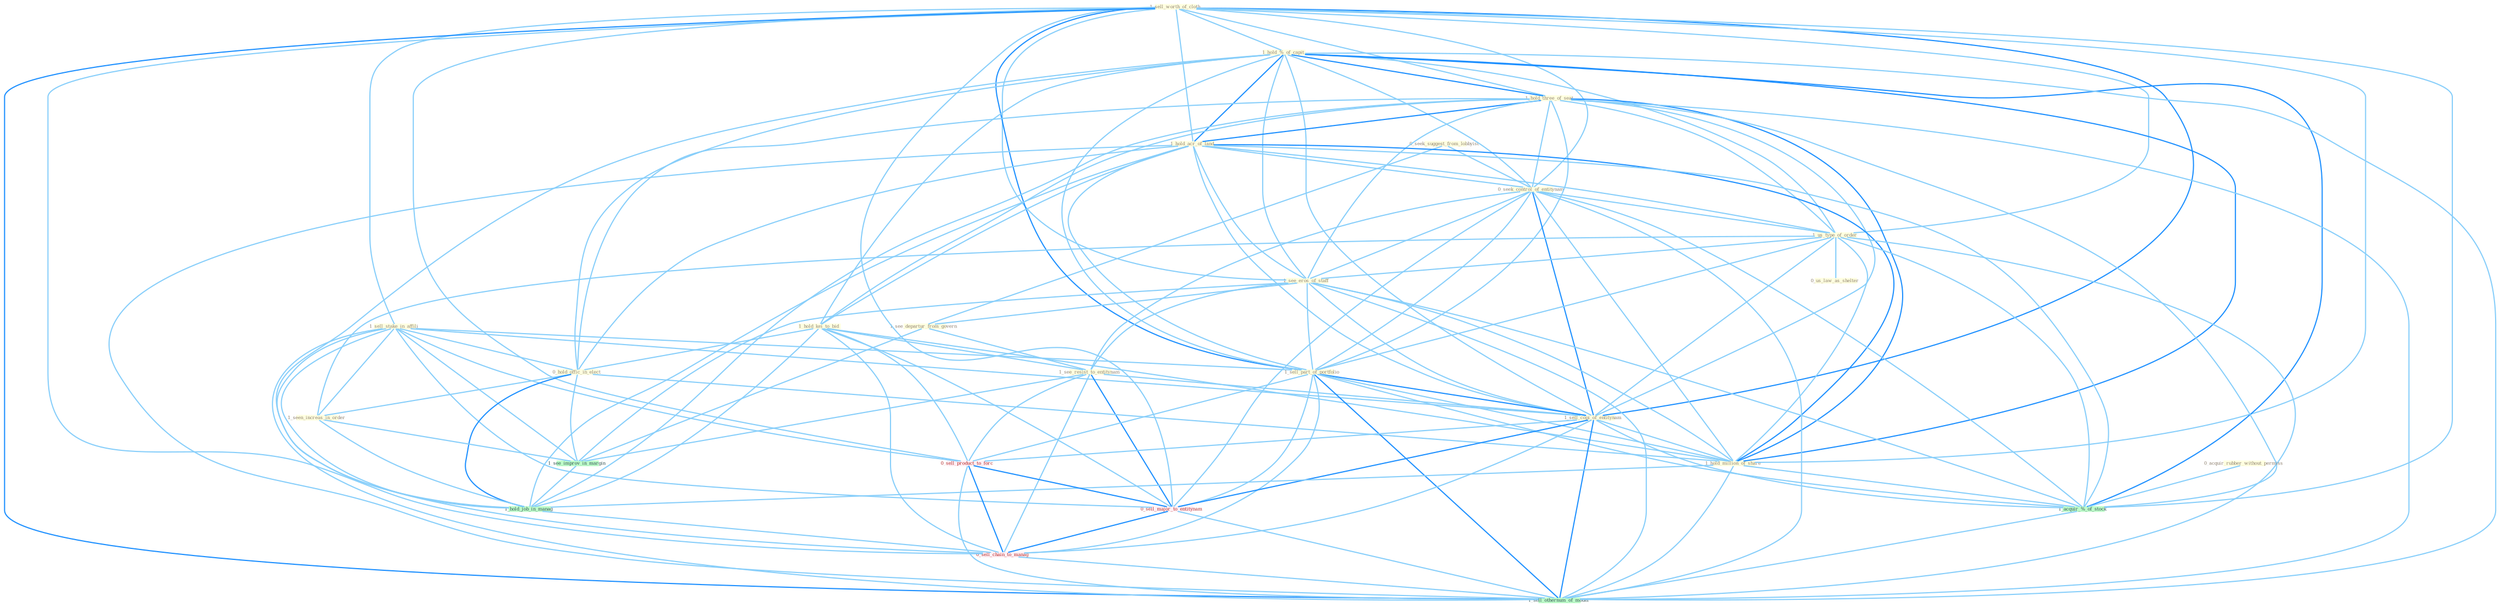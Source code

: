 Graph G{ 
    node
    [shape=polygon,style=filled,width=.5,height=.06,color="#BDFCC9",fixedsize=true,fontsize=4,
    fontcolor="#2f4f4f"];
    {node
    [color="#ffffe0", fontcolor="#8b7d6b"] "0_seek_suggest_from_lobbyist " "1_sell_worth_of_cloth " "1_hold_%_of_capit " "1_sell_stake_in_affili " "1_hold_three_of_seat " "1_hold_acr_of_land " "0_seek_control_of_entitynam " "1_hold_kei_to_bid " "1_us_type_of_order " "1_see_eros_of_staff " "1_see_departur_from_govern " "1_see_resist_to_entitynam " "0_hold_offic_in_elect " "1_sell_part_of_portfolio " "1_sell_copi_of_entitynam " "1_hold_million_of_share " "1_seen_increas_in_order " "0_us_law_as_shelter " "0_acquir_rubber_without_permiss "}
{node [color="#fff0f5", fontcolor="#b22222"] "0_sell_product_to_forc " "0_sell_major_to_entitynam " "0_sell_chain_to_manag "}
edge [color="#B0E2FF"];

	"0_seek_suggest_from_lobbyist " -- "0_seek_control_of_entitynam " [w="1", color="#87cefa" ];
	"0_seek_suggest_from_lobbyist " -- "1_see_departur_from_govern " [w="1", color="#87cefa" ];
	"1_sell_worth_of_cloth " -- "1_hold_%_of_capit " [w="1", color="#87cefa" ];
	"1_sell_worth_of_cloth " -- "1_sell_stake_in_affili " [w="1", color="#87cefa" ];
	"1_sell_worth_of_cloth " -- "1_hold_three_of_seat " [w="1", color="#87cefa" ];
	"1_sell_worth_of_cloth " -- "1_hold_acr_of_land " [w="1", color="#87cefa" ];
	"1_sell_worth_of_cloth " -- "0_seek_control_of_entitynam " [w="1", color="#87cefa" ];
	"1_sell_worth_of_cloth " -- "1_us_type_of_order " [w="1", color="#87cefa" ];
	"1_sell_worth_of_cloth " -- "1_see_eros_of_staff " [w="1", color="#87cefa" ];
	"1_sell_worth_of_cloth " -- "1_sell_part_of_portfolio " [w="2", color="#1e90ff" , len=0.8];
	"1_sell_worth_of_cloth " -- "1_sell_copi_of_entitynam " [w="2", color="#1e90ff" , len=0.8];
	"1_sell_worth_of_cloth " -- "1_hold_million_of_share " [w="1", color="#87cefa" ];
	"1_sell_worth_of_cloth " -- "1_acquir_%_of_stock " [w="1", color="#87cefa" ];
	"1_sell_worth_of_cloth " -- "0_sell_product_to_forc " [w="1", color="#87cefa" ];
	"1_sell_worth_of_cloth " -- "0_sell_major_to_entitynam " [w="1", color="#87cefa" ];
	"1_sell_worth_of_cloth " -- "0_sell_chain_to_manag " [w="1", color="#87cefa" ];
	"1_sell_worth_of_cloth " -- "1_sell_othernum_of_model " [w="2", color="#1e90ff" , len=0.8];
	"1_hold_%_of_capit " -- "1_hold_three_of_seat " [w="2", color="#1e90ff" , len=0.8];
	"1_hold_%_of_capit " -- "1_hold_acr_of_land " [w="2", color="#1e90ff" , len=0.8];
	"1_hold_%_of_capit " -- "0_seek_control_of_entitynam " [w="1", color="#87cefa" ];
	"1_hold_%_of_capit " -- "1_hold_kei_to_bid " [w="1", color="#87cefa" ];
	"1_hold_%_of_capit " -- "1_us_type_of_order " [w="1", color="#87cefa" ];
	"1_hold_%_of_capit " -- "1_see_eros_of_staff " [w="1", color="#87cefa" ];
	"1_hold_%_of_capit " -- "0_hold_offic_in_elect " [w="1", color="#87cefa" ];
	"1_hold_%_of_capit " -- "1_sell_part_of_portfolio " [w="1", color="#87cefa" ];
	"1_hold_%_of_capit " -- "1_sell_copi_of_entitynam " [w="1", color="#87cefa" ];
	"1_hold_%_of_capit " -- "1_hold_million_of_share " [w="2", color="#1e90ff" , len=0.8];
	"1_hold_%_of_capit " -- "1_acquir_%_of_stock " [w="2", color="#1e90ff" , len=0.8];
	"1_hold_%_of_capit " -- "1_hold_job_in_manag " [w="1", color="#87cefa" ];
	"1_hold_%_of_capit " -- "1_sell_othernum_of_model " [w="1", color="#87cefa" ];
	"1_sell_stake_in_affili " -- "0_hold_offic_in_elect " [w="1", color="#87cefa" ];
	"1_sell_stake_in_affili " -- "1_sell_part_of_portfolio " [w="1", color="#87cefa" ];
	"1_sell_stake_in_affili " -- "1_sell_copi_of_entitynam " [w="1", color="#87cefa" ];
	"1_sell_stake_in_affili " -- "1_seen_increas_in_order " [w="1", color="#87cefa" ];
	"1_sell_stake_in_affili " -- "1_see_improv_in_margin " [w="1", color="#87cefa" ];
	"1_sell_stake_in_affili " -- "1_hold_job_in_manag " [w="1", color="#87cefa" ];
	"1_sell_stake_in_affili " -- "0_sell_product_to_forc " [w="1", color="#87cefa" ];
	"1_sell_stake_in_affili " -- "0_sell_major_to_entitynam " [w="1", color="#87cefa" ];
	"1_sell_stake_in_affili " -- "0_sell_chain_to_manag " [w="1", color="#87cefa" ];
	"1_sell_stake_in_affili " -- "1_sell_othernum_of_model " [w="1", color="#87cefa" ];
	"1_hold_three_of_seat " -- "1_hold_acr_of_land " [w="2", color="#1e90ff" , len=0.8];
	"1_hold_three_of_seat " -- "0_seek_control_of_entitynam " [w="1", color="#87cefa" ];
	"1_hold_three_of_seat " -- "1_hold_kei_to_bid " [w="1", color="#87cefa" ];
	"1_hold_three_of_seat " -- "1_us_type_of_order " [w="1", color="#87cefa" ];
	"1_hold_three_of_seat " -- "1_see_eros_of_staff " [w="1", color="#87cefa" ];
	"1_hold_three_of_seat " -- "0_hold_offic_in_elect " [w="1", color="#87cefa" ];
	"1_hold_three_of_seat " -- "1_sell_part_of_portfolio " [w="1", color="#87cefa" ];
	"1_hold_three_of_seat " -- "1_sell_copi_of_entitynam " [w="1", color="#87cefa" ];
	"1_hold_three_of_seat " -- "1_hold_million_of_share " [w="2", color="#1e90ff" , len=0.8];
	"1_hold_three_of_seat " -- "1_acquir_%_of_stock " [w="1", color="#87cefa" ];
	"1_hold_three_of_seat " -- "1_hold_job_in_manag " [w="1", color="#87cefa" ];
	"1_hold_three_of_seat " -- "1_sell_othernum_of_model " [w="1", color="#87cefa" ];
	"1_hold_acr_of_land " -- "0_seek_control_of_entitynam " [w="1", color="#87cefa" ];
	"1_hold_acr_of_land " -- "1_hold_kei_to_bid " [w="1", color="#87cefa" ];
	"1_hold_acr_of_land " -- "1_us_type_of_order " [w="1", color="#87cefa" ];
	"1_hold_acr_of_land " -- "1_see_eros_of_staff " [w="1", color="#87cefa" ];
	"1_hold_acr_of_land " -- "0_hold_offic_in_elect " [w="1", color="#87cefa" ];
	"1_hold_acr_of_land " -- "1_sell_part_of_portfolio " [w="1", color="#87cefa" ];
	"1_hold_acr_of_land " -- "1_sell_copi_of_entitynam " [w="1", color="#87cefa" ];
	"1_hold_acr_of_land " -- "1_hold_million_of_share " [w="2", color="#1e90ff" , len=0.8];
	"1_hold_acr_of_land " -- "1_acquir_%_of_stock " [w="1", color="#87cefa" ];
	"1_hold_acr_of_land " -- "1_hold_job_in_manag " [w="1", color="#87cefa" ];
	"1_hold_acr_of_land " -- "1_sell_othernum_of_model " [w="1", color="#87cefa" ];
	"0_seek_control_of_entitynam " -- "1_us_type_of_order " [w="1", color="#87cefa" ];
	"0_seek_control_of_entitynam " -- "1_see_eros_of_staff " [w="1", color="#87cefa" ];
	"0_seek_control_of_entitynam " -- "1_see_resist_to_entitynam " [w="1", color="#87cefa" ];
	"0_seek_control_of_entitynam " -- "1_sell_part_of_portfolio " [w="1", color="#87cefa" ];
	"0_seek_control_of_entitynam " -- "1_sell_copi_of_entitynam " [w="2", color="#1e90ff" , len=0.8];
	"0_seek_control_of_entitynam " -- "1_hold_million_of_share " [w="1", color="#87cefa" ];
	"0_seek_control_of_entitynam " -- "1_acquir_%_of_stock " [w="1", color="#87cefa" ];
	"0_seek_control_of_entitynam " -- "0_sell_major_to_entitynam " [w="1", color="#87cefa" ];
	"0_seek_control_of_entitynam " -- "1_sell_othernum_of_model " [w="1", color="#87cefa" ];
	"1_hold_kei_to_bid " -- "1_see_resist_to_entitynam " [w="1", color="#87cefa" ];
	"1_hold_kei_to_bid " -- "0_hold_offic_in_elect " [w="1", color="#87cefa" ];
	"1_hold_kei_to_bid " -- "1_hold_million_of_share " [w="1", color="#87cefa" ];
	"1_hold_kei_to_bid " -- "1_hold_job_in_manag " [w="1", color="#87cefa" ];
	"1_hold_kei_to_bid " -- "0_sell_product_to_forc " [w="1", color="#87cefa" ];
	"1_hold_kei_to_bid " -- "0_sell_major_to_entitynam " [w="1", color="#87cefa" ];
	"1_hold_kei_to_bid " -- "0_sell_chain_to_manag " [w="1", color="#87cefa" ];
	"1_us_type_of_order " -- "1_see_eros_of_staff " [w="1", color="#87cefa" ];
	"1_us_type_of_order " -- "1_sell_part_of_portfolio " [w="1", color="#87cefa" ];
	"1_us_type_of_order " -- "1_sell_copi_of_entitynam " [w="1", color="#87cefa" ];
	"1_us_type_of_order " -- "1_hold_million_of_share " [w="1", color="#87cefa" ];
	"1_us_type_of_order " -- "1_seen_increas_in_order " [w="1", color="#87cefa" ];
	"1_us_type_of_order " -- "0_us_law_as_shelter " [w="1", color="#87cefa" ];
	"1_us_type_of_order " -- "1_acquir_%_of_stock " [w="1", color="#87cefa" ];
	"1_us_type_of_order " -- "1_sell_othernum_of_model " [w="1", color="#87cefa" ];
	"1_see_eros_of_staff " -- "1_see_departur_from_govern " [w="1", color="#87cefa" ];
	"1_see_eros_of_staff " -- "1_see_resist_to_entitynam " [w="1", color="#87cefa" ];
	"1_see_eros_of_staff " -- "1_sell_part_of_portfolio " [w="1", color="#87cefa" ];
	"1_see_eros_of_staff " -- "1_sell_copi_of_entitynam " [w="1", color="#87cefa" ];
	"1_see_eros_of_staff " -- "1_hold_million_of_share " [w="1", color="#87cefa" ];
	"1_see_eros_of_staff " -- "1_see_improv_in_margin " [w="1", color="#87cefa" ];
	"1_see_eros_of_staff " -- "1_acquir_%_of_stock " [w="1", color="#87cefa" ];
	"1_see_eros_of_staff " -- "1_sell_othernum_of_model " [w="1", color="#87cefa" ];
	"1_see_departur_from_govern " -- "1_see_resist_to_entitynam " [w="1", color="#87cefa" ];
	"1_see_departur_from_govern " -- "1_see_improv_in_margin " [w="1", color="#87cefa" ];
	"1_see_resist_to_entitynam " -- "1_sell_copi_of_entitynam " [w="1", color="#87cefa" ];
	"1_see_resist_to_entitynam " -- "1_see_improv_in_margin " [w="1", color="#87cefa" ];
	"1_see_resist_to_entitynam " -- "0_sell_product_to_forc " [w="1", color="#87cefa" ];
	"1_see_resist_to_entitynam " -- "0_sell_major_to_entitynam " [w="2", color="#1e90ff" , len=0.8];
	"1_see_resist_to_entitynam " -- "0_sell_chain_to_manag " [w="1", color="#87cefa" ];
	"0_hold_offic_in_elect " -- "1_hold_million_of_share " [w="1", color="#87cefa" ];
	"0_hold_offic_in_elect " -- "1_seen_increas_in_order " [w="1", color="#87cefa" ];
	"0_hold_offic_in_elect " -- "1_see_improv_in_margin " [w="1", color="#87cefa" ];
	"0_hold_offic_in_elect " -- "1_hold_job_in_manag " [w="2", color="#1e90ff" , len=0.8];
	"1_sell_part_of_portfolio " -- "1_sell_copi_of_entitynam " [w="2", color="#1e90ff" , len=0.8];
	"1_sell_part_of_portfolio " -- "1_hold_million_of_share " [w="1", color="#87cefa" ];
	"1_sell_part_of_portfolio " -- "1_acquir_%_of_stock " [w="1", color="#87cefa" ];
	"1_sell_part_of_portfolio " -- "0_sell_product_to_forc " [w="1", color="#87cefa" ];
	"1_sell_part_of_portfolio " -- "0_sell_major_to_entitynam " [w="1", color="#87cefa" ];
	"1_sell_part_of_portfolio " -- "0_sell_chain_to_manag " [w="1", color="#87cefa" ];
	"1_sell_part_of_portfolio " -- "1_sell_othernum_of_model " [w="2", color="#1e90ff" , len=0.8];
	"1_sell_copi_of_entitynam " -- "1_hold_million_of_share " [w="1", color="#87cefa" ];
	"1_sell_copi_of_entitynam " -- "1_acquir_%_of_stock " [w="1", color="#87cefa" ];
	"1_sell_copi_of_entitynam " -- "0_sell_product_to_forc " [w="1", color="#87cefa" ];
	"1_sell_copi_of_entitynam " -- "0_sell_major_to_entitynam " [w="2", color="#1e90ff" , len=0.8];
	"1_sell_copi_of_entitynam " -- "0_sell_chain_to_manag " [w="1", color="#87cefa" ];
	"1_sell_copi_of_entitynam " -- "1_sell_othernum_of_model " [w="2", color="#1e90ff" , len=0.8];
	"1_hold_million_of_share " -- "1_acquir_%_of_stock " [w="1", color="#87cefa" ];
	"1_hold_million_of_share " -- "1_hold_job_in_manag " [w="1", color="#87cefa" ];
	"1_hold_million_of_share " -- "1_sell_othernum_of_model " [w="1", color="#87cefa" ];
	"1_seen_increas_in_order " -- "1_see_improv_in_margin " [w="1", color="#87cefa" ];
	"1_seen_increas_in_order " -- "1_hold_job_in_manag " [w="1", color="#87cefa" ];
	"0_acquir_rubber_without_permiss " -- "1_acquir_%_of_stock " [w="1", color="#87cefa" ];
	"1_see_improv_in_margin " -- "1_hold_job_in_manag " [w="1", color="#87cefa" ];
	"1_acquir_%_of_stock " -- "1_sell_othernum_of_model " [w="1", color="#87cefa" ];
	"1_hold_job_in_manag " -- "0_sell_chain_to_manag " [w="1", color="#87cefa" ];
	"0_sell_product_to_forc " -- "0_sell_major_to_entitynam " [w="2", color="#1e90ff" , len=0.8];
	"0_sell_product_to_forc " -- "0_sell_chain_to_manag " [w="2", color="#1e90ff" , len=0.8];
	"0_sell_product_to_forc " -- "1_sell_othernum_of_model " [w="1", color="#87cefa" ];
	"0_sell_major_to_entitynam " -- "0_sell_chain_to_manag " [w="2", color="#1e90ff" , len=0.8];
	"0_sell_major_to_entitynam " -- "1_sell_othernum_of_model " [w="1", color="#87cefa" ];
	"0_sell_chain_to_manag " -- "1_sell_othernum_of_model " [w="1", color="#87cefa" ];
}
